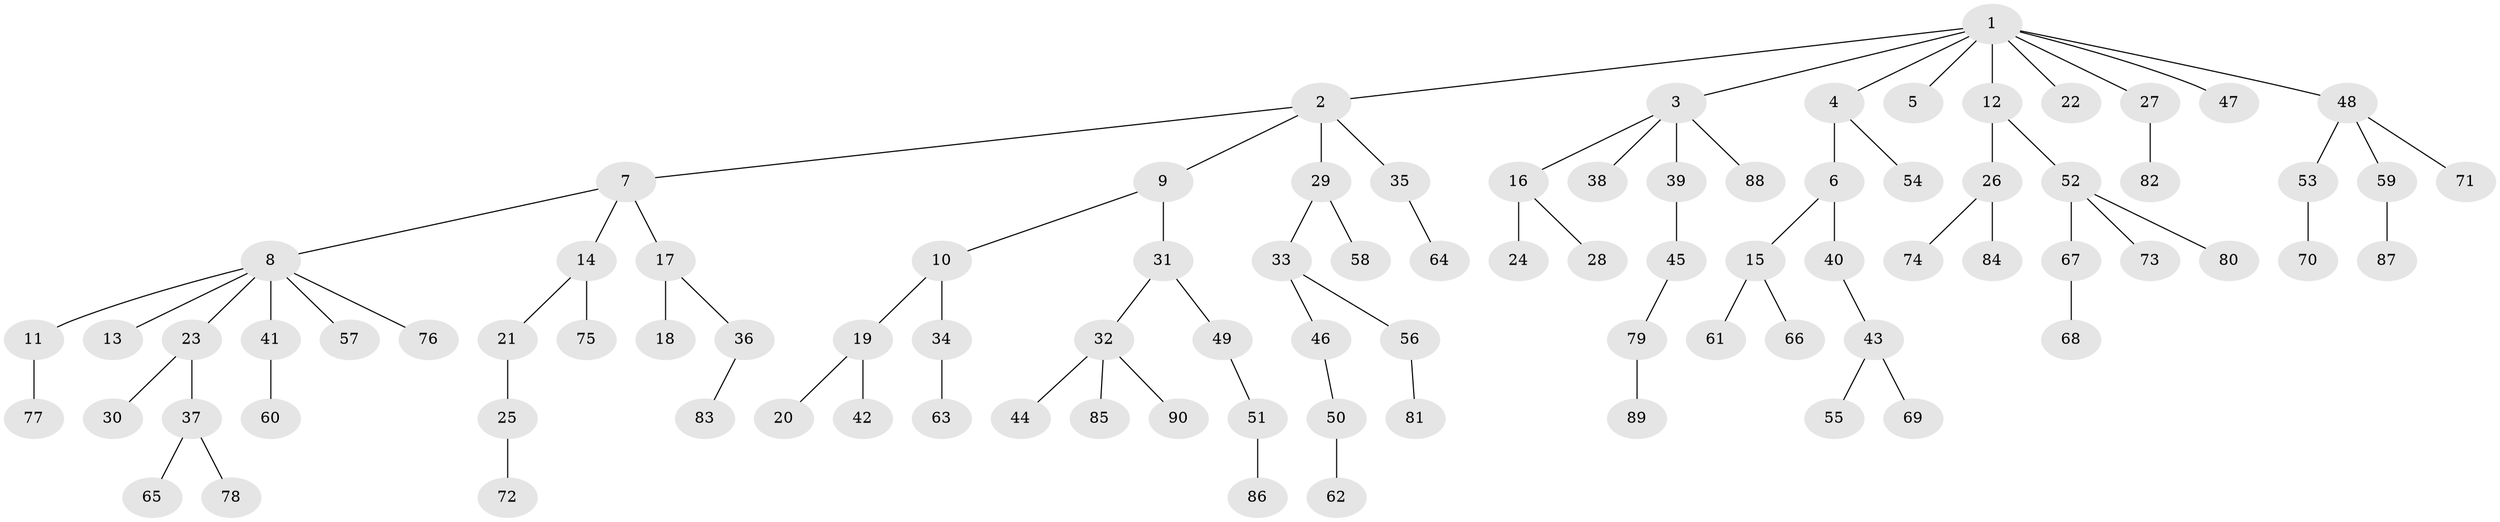 // coarse degree distribution, {6: 0.02127659574468085, 5: 0.02127659574468085, 4: 0.06382978723404255, 2: 0.23404255319148937, 3: 0.1702127659574468, 1: 0.48936170212765956}
// Generated by graph-tools (version 1.1) at 2025/52/03/04/25 22:52:00]
// undirected, 90 vertices, 89 edges
graph export_dot {
  node [color=gray90,style=filled];
  1;
  2;
  3;
  4;
  5;
  6;
  7;
  8;
  9;
  10;
  11;
  12;
  13;
  14;
  15;
  16;
  17;
  18;
  19;
  20;
  21;
  22;
  23;
  24;
  25;
  26;
  27;
  28;
  29;
  30;
  31;
  32;
  33;
  34;
  35;
  36;
  37;
  38;
  39;
  40;
  41;
  42;
  43;
  44;
  45;
  46;
  47;
  48;
  49;
  50;
  51;
  52;
  53;
  54;
  55;
  56;
  57;
  58;
  59;
  60;
  61;
  62;
  63;
  64;
  65;
  66;
  67;
  68;
  69;
  70;
  71;
  72;
  73;
  74;
  75;
  76;
  77;
  78;
  79;
  80;
  81;
  82;
  83;
  84;
  85;
  86;
  87;
  88;
  89;
  90;
  1 -- 2;
  1 -- 3;
  1 -- 4;
  1 -- 5;
  1 -- 12;
  1 -- 22;
  1 -- 27;
  1 -- 47;
  1 -- 48;
  2 -- 7;
  2 -- 9;
  2 -- 29;
  2 -- 35;
  3 -- 16;
  3 -- 38;
  3 -- 39;
  3 -- 88;
  4 -- 6;
  4 -- 54;
  6 -- 15;
  6 -- 40;
  7 -- 8;
  7 -- 14;
  7 -- 17;
  8 -- 11;
  8 -- 13;
  8 -- 23;
  8 -- 41;
  8 -- 57;
  8 -- 76;
  9 -- 10;
  9 -- 31;
  10 -- 19;
  10 -- 34;
  11 -- 77;
  12 -- 26;
  12 -- 52;
  14 -- 21;
  14 -- 75;
  15 -- 61;
  15 -- 66;
  16 -- 24;
  16 -- 28;
  17 -- 18;
  17 -- 36;
  19 -- 20;
  19 -- 42;
  21 -- 25;
  23 -- 30;
  23 -- 37;
  25 -- 72;
  26 -- 74;
  26 -- 84;
  27 -- 82;
  29 -- 33;
  29 -- 58;
  31 -- 32;
  31 -- 49;
  32 -- 44;
  32 -- 85;
  32 -- 90;
  33 -- 46;
  33 -- 56;
  34 -- 63;
  35 -- 64;
  36 -- 83;
  37 -- 65;
  37 -- 78;
  39 -- 45;
  40 -- 43;
  41 -- 60;
  43 -- 55;
  43 -- 69;
  45 -- 79;
  46 -- 50;
  48 -- 53;
  48 -- 59;
  48 -- 71;
  49 -- 51;
  50 -- 62;
  51 -- 86;
  52 -- 67;
  52 -- 73;
  52 -- 80;
  53 -- 70;
  56 -- 81;
  59 -- 87;
  67 -- 68;
  79 -- 89;
}
